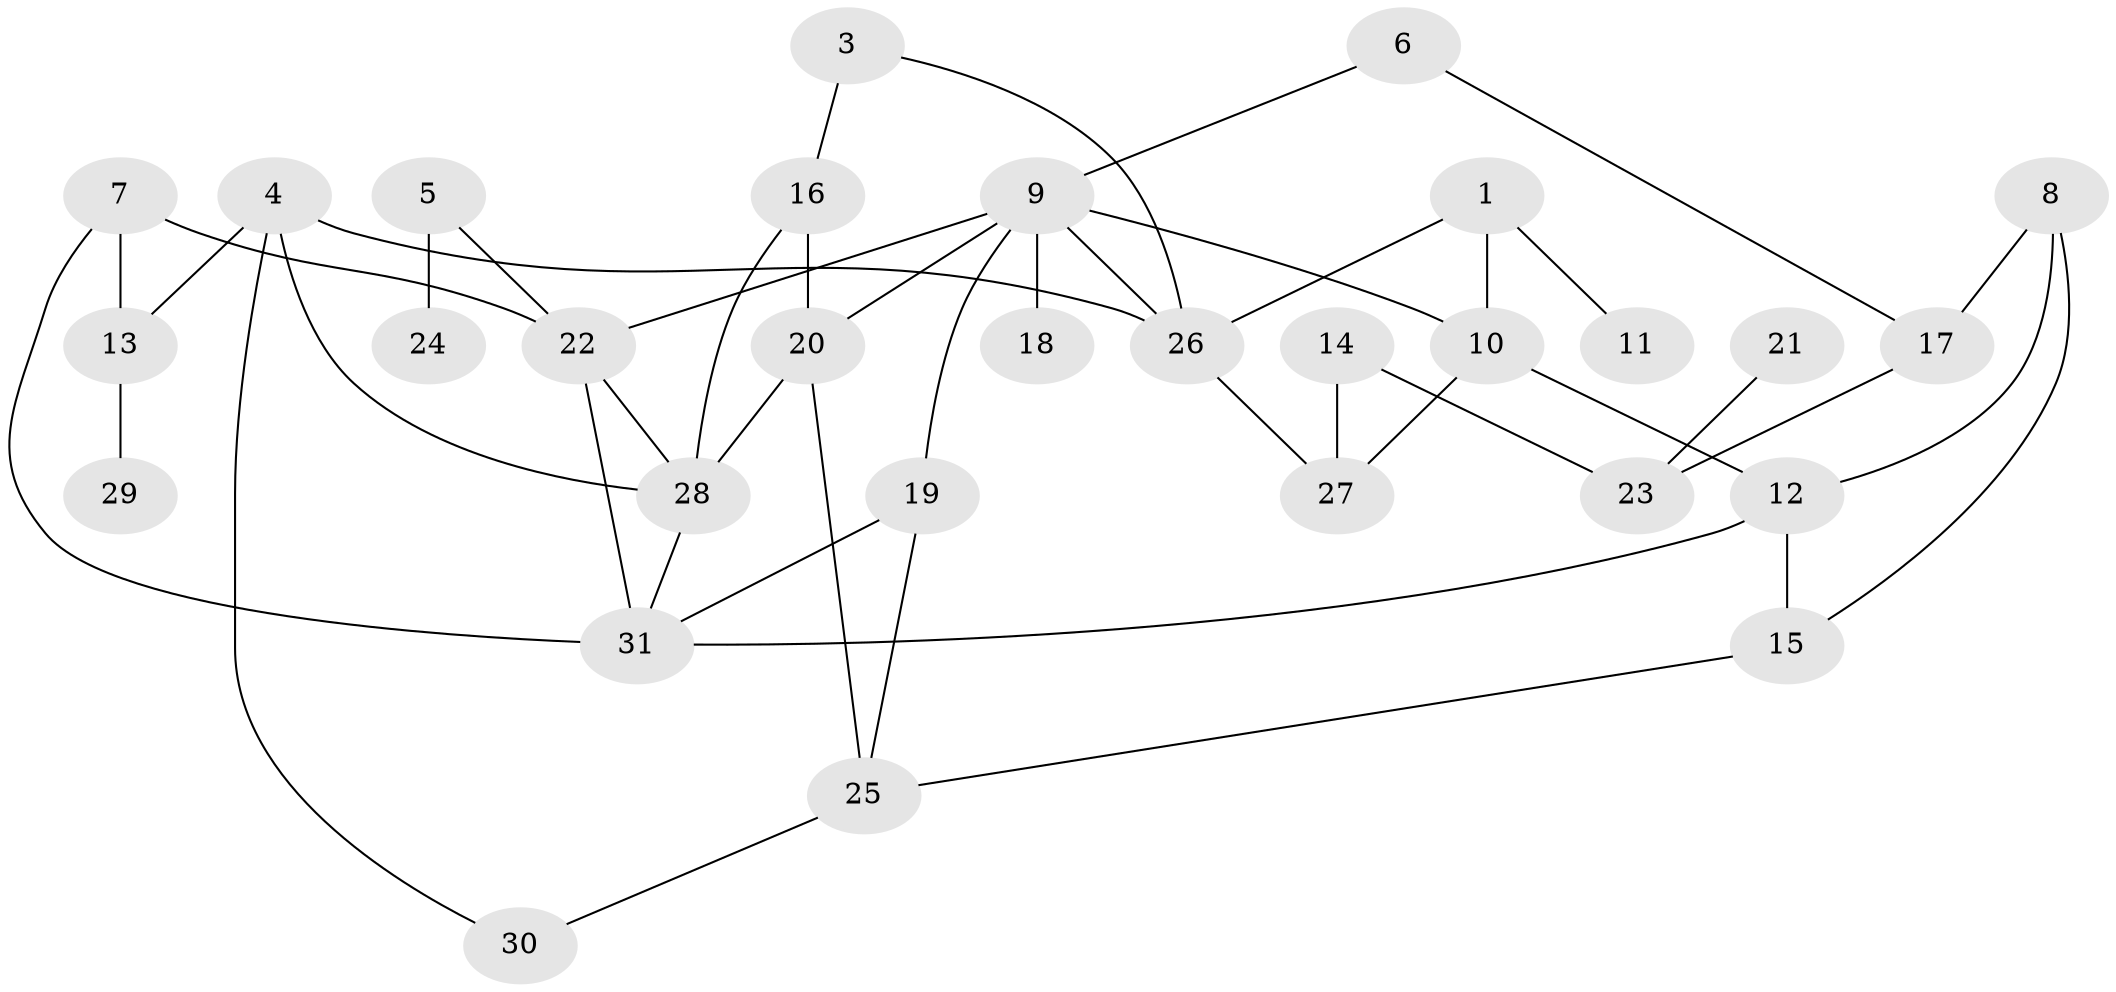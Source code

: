 // original degree distribution, {1: 0.24193548387096775, 3: 0.22580645161290322, 2: 0.24193548387096775, 4: 0.20967741935483872, 0: 0.016129032258064516, 6: 0.016129032258064516, 5: 0.04838709677419355}
// Generated by graph-tools (version 1.1) at 2025/35/03/04/25 23:35:53]
// undirected, 30 vertices, 46 edges
graph export_dot {
  node [color=gray90,style=filled];
  1;
  3;
  4;
  5;
  6;
  7;
  8;
  9;
  10;
  11;
  12;
  13;
  14;
  15;
  16;
  17;
  18;
  19;
  20;
  21;
  22;
  23;
  24;
  25;
  26;
  27;
  28;
  29;
  30;
  31;
  1 -- 10 [weight=1.0];
  1 -- 11 [weight=1.0];
  1 -- 26 [weight=1.0];
  3 -- 16 [weight=1.0];
  3 -- 26 [weight=1.0];
  4 -- 13 [weight=1.0];
  4 -- 26 [weight=1.0];
  4 -- 28 [weight=1.0];
  4 -- 30 [weight=1.0];
  5 -- 22 [weight=1.0];
  5 -- 24 [weight=2.0];
  6 -- 9 [weight=1.0];
  6 -- 17 [weight=1.0];
  7 -- 13 [weight=1.0];
  7 -- 22 [weight=1.0];
  7 -- 31 [weight=1.0];
  8 -- 12 [weight=1.0];
  8 -- 15 [weight=1.0];
  8 -- 17 [weight=1.0];
  9 -- 10 [weight=1.0];
  9 -- 18 [weight=1.0];
  9 -- 19 [weight=1.0];
  9 -- 20 [weight=1.0];
  9 -- 22 [weight=1.0];
  9 -- 26 [weight=1.0];
  10 -- 12 [weight=1.0];
  10 -- 27 [weight=1.0];
  12 -- 15 [weight=1.0];
  12 -- 31 [weight=1.0];
  13 -- 29 [weight=1.0];
  14 -- 23 [weight=1.0];
  14 -- 27 [weight=1.0];
  15 -- 25 [weight=1.0];
  16 -- 20 [weight=1.0];
  16 -- 28 [weight=1.0];
  17 -- 23 [weight=1.0];
  19 -- 25 [weight=1.0];
  19 -- 31 [weight=1.0];
  20 -- 25 [weight=1.0];
  20 -- 28 [weight=1.0];
  21 -- 23 [weight=1.0];
  22 -- 28 [weight=1.0];
  22 -- 31 [weight=2.0];
  25 -- 30 [weight=1.0];
  26 -- 27 [weight=1.0];
  28 -- 31 [weight=1.0];
}

